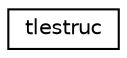 digraph "Graphical Class Hierarchy"
{
 // INTERACTIVE_SVG=YES
  edge [fontname="Helvetica",fontsize="10",labelfontname="Helvetica",labelfontsize="10"];
  node [fontname="Helvetica",fontsize="10",shape=record];
  rankdir="LR";
  Node0 [label="tlestruc",height=0.2,width=0.4,color="black", fillcolor="white", style="filled",URL="$structtlestruc.html"];
}

